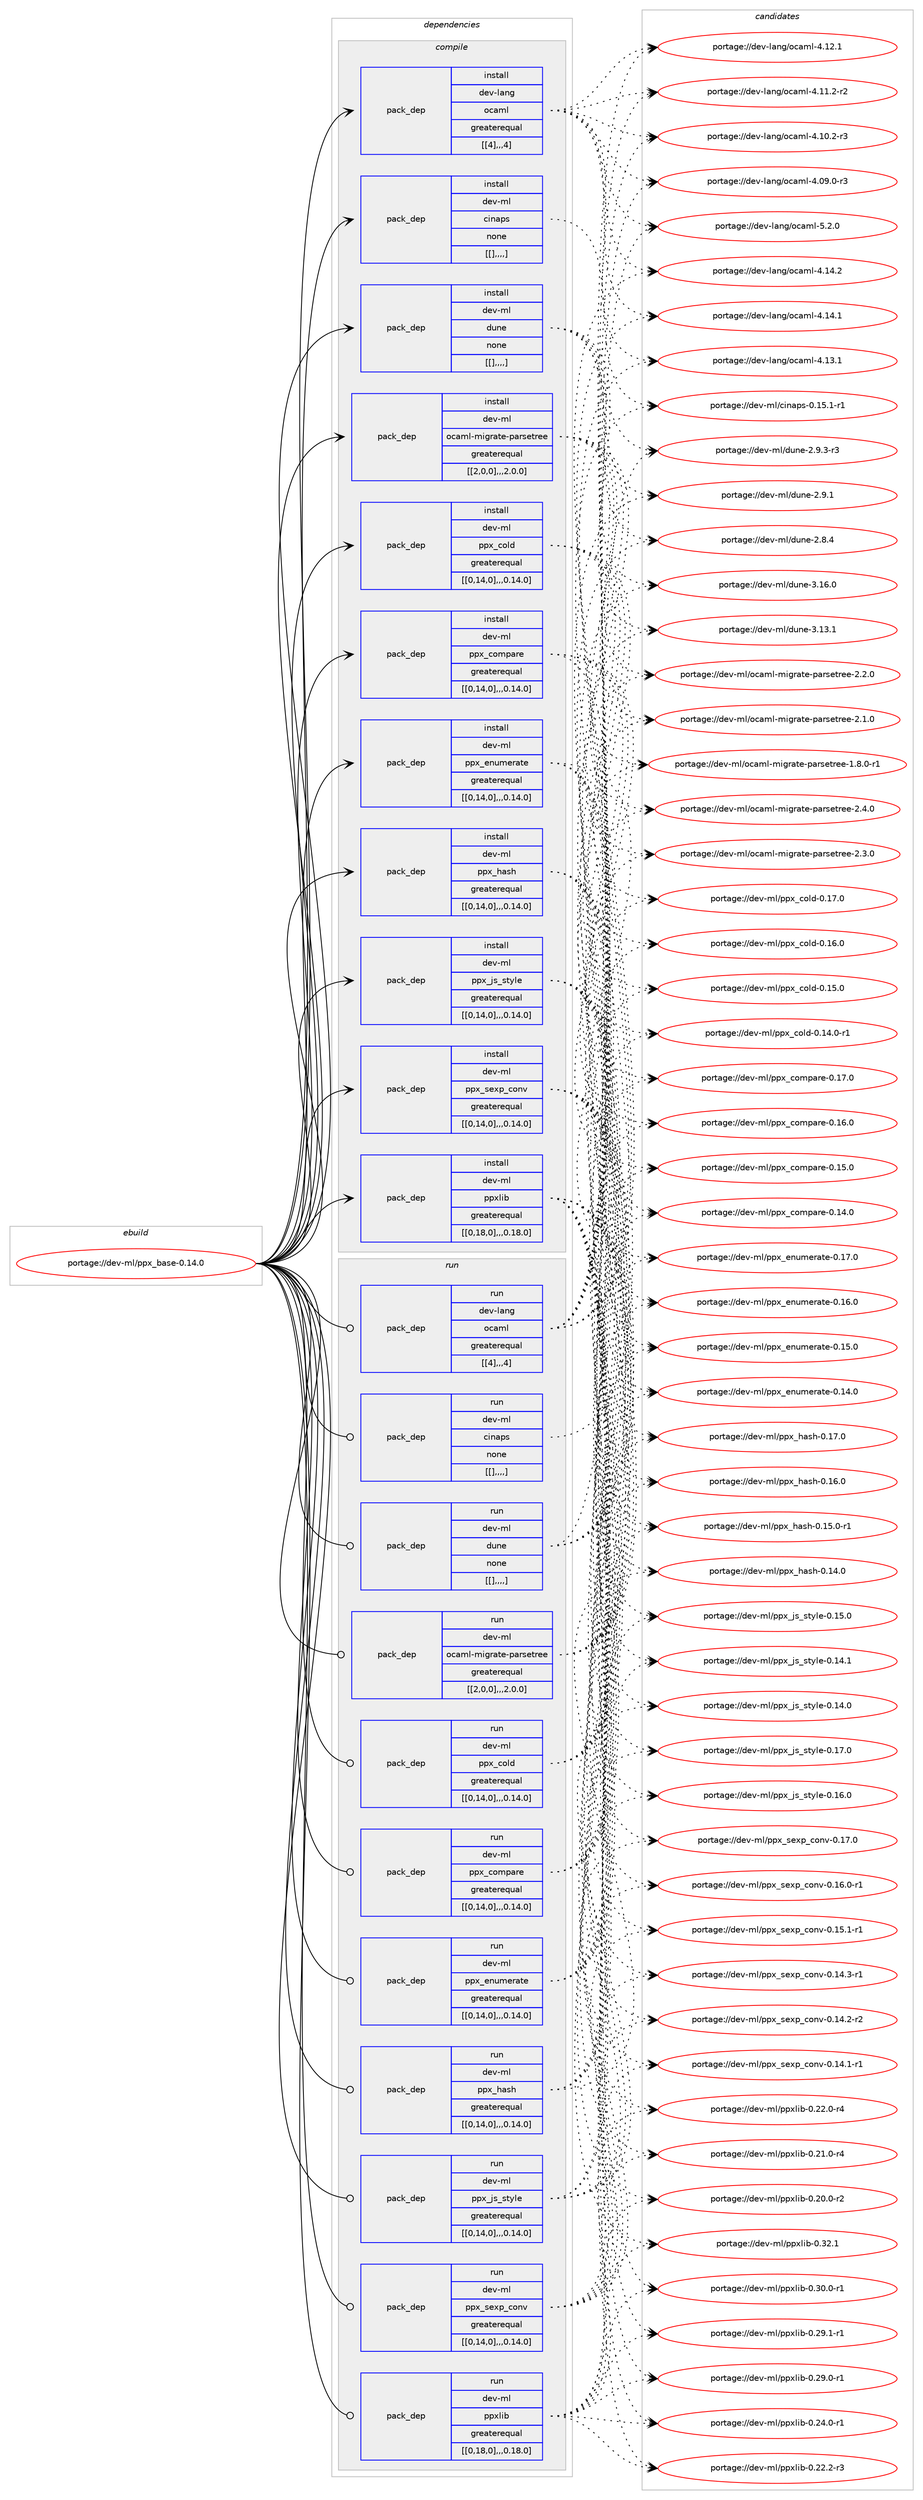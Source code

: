 digraph prolog {

# *************
# Graph options
# *************

newrank=true;
concentrate=true;
compound=true;
graph [rankdir=LR,fontname=Helvetica,fontsize=10,ranksep=1.5];#, ranksep=2.5, nodesep=0.2];
edge  [arrowhead=vee];
node  [fontname=Helvetica,fontsize=10];

# **********
# The ebuild
# **********

subgraph cluster_leftcol {
color=gray;
label=<<i>ebuild</i>>;
id [label="portage://dev-ml/ppx_base-0.14.0", color=red, width=4, href="../dev-ml/ppx_base-0.14.0.svg"];
}

# ****************
# The dependencies
# ****************

subgraph cluster_midcol {
color=gray;
label=<<i>dependencies</i>>;
subgraph cluster_compile {
fillcolor="#eeeeee";
style=filled;
label=<<i>compile</i>>;
subgraph pack91559 {
dependency122989 [label=<<TABLE BORDER="0" CELLBORDER="1" CELLSPACING="0" CELLPADDING="4" WIDTH="220"><TR><TD ROWSPAN="6" CELLPADDING="30">pack_dep</TD></TR><TR><TD WIDTH="110">install</TD></TR><TR><TD>dev-lang</TD></TR><TR><TD>ocaml</TD></TR><TR><TD>greaterequal</TD></TR><TR><TD>[[4],,,4]</TD></TR></TABLE>>, shape=none, color=blue];
}
id:e -> dependency122989:w [weight=20,style="solid",arrowhead="vee"];
subgraph pack91560 {
dependency122990 [label=<<TABLE BORDER="0" CELLBORDER="1" CELLSPACING="0" CELLPADDING="4" WIDTH="220"><TR><TD ROWSPAN="6" CELLPADDING="30">pack_dep</TD></TR><TR><TD WIDTH="110">install</TD></TR><TR><TD>dev-ml</TD></TR><TR><TD>cinaps</TD></TR><TR><TD>none</TD></TR><TR><TD>[[],,,,]</TD></TR></TABLE>>, shape=none, color=blue];
}
id:e -> dependency122990:w [weight=20,style="solid",arrowhead="vee"];
subgraph pack91561 {
dependency122991 [label=<<TABLE BORDER="0" CELLBORDER="1" CELLSPACING="0" CELLPADDING="4" WIDTH="220"><TR><TD ROWSPAN="6" CELLPADDING="30">pack_dep</TD></TR><TR><TD WIDTH="110">install</TD></TR><TR><TD>dev-ml</TD></TR><TR><TD>dune</TD></TR><TR><TD>none</TD></TR><TR><TD>[[],,,,]</TD></TR></TABLE>>, shape=none, color=blue];
}
id:e -> dependency122991:w [weight=20,style="solid",arrowhead="vee"];
subgraph pack91562 {
dependency122992 [label=<<TABLE BORDER="0" CELLBORDER="1" CELLSPACING="0" CELLPADDING="4" WIDTH="220"><TR><TD ROWSPAN="6" CELLPADDING="30">pack_dep</TD></TR><TR><TD WIDTH="110">install</TD></TR><TR><TD>dev-ml</TD></TR><TR><TD>ocaml-migrate-parsetree</TD></TR><TR><TD>greaterequal</TD></TR><TR><TD>[[2,0,0],,,2.0.0]</TD></TR></TABLE>>, shape=none, color=blue];
}
id:e -> dependency122992:w [weight=20,style="solid",arrowhead="vee"];
subgraph pack91563 {
dependency122993 [label=<<TABLE BORDER="0" CELLBORDER="1" CELLSPACING="0" CELLPADDING="4" WIDTH="220"><TR><TD ROWSPAN="6" CELLPADDING="30">pack_dep</TD></TR><TR><TD WIDTH="110">install</TD></TR><TR><TD>dev-ml</TD></TR><TR><TD>ppx_cold</TD></TR><TR><TD>greaterequal</TD></TR><TR><TD>[[0,14,0],,,0.14.0]</TD></TR></TABLE>>, shape=none, color=blue];
}
id:e -> dependency122993:w [weight=20,style="solid",arrowhead="vee"];
subgraph pack91564 {
dependency122994 [label=<<TABLE BORDER="0" CELLBORDER="1" CELLSPACING="0" CELLPADDING="4" WIDTH="220"><TR><TD ROWSPAN="6" CELLPADDING="30">pack_dep</TD></TR><TR><TD WIDTH="110">install</TD></TR><TR><TD>dev-ml</TD></TR><TR><TD>ppx_compare</TD></TR><TR><TD>greaterequal</TD></TR><TR><TD>[[0,14,0],,,0.14.0]</TD></TR></TABLE>>, shape=none, color=blue];
}
id:e -> dependency122994:w [weight=20,style="solid",arrowhead="vee"];
subgraph pack91565 {
dependency122995 [label=<<TABLE BORDER="0" CELLBORDER="1" CELLSPACING="0" CELLPADDING="4" WIDTH="220"><TR><TD ROWSPAN="6" CELLPADDING="30">pack_dep</TD></TR><TR><TD WIDTH="110">install</TD></TR><TR><TD>dev-ml</TD></TR><TR><TD>ppx_enumerate</TD></TR><TR><TD>greaterequal</TD></TR><TR><TD>[[0,14,0],,,0.14.0]</TD></TR></TABLE>>, shape=none, color=blue];
}
id:e -> dependency122995:w [weight=20,style="solid",arrowhead="vee"];
subgraph pack91566 {
dependency122996 [label=<<TABLE BORDER="0" CELLBORDER="1" CELLSPACING="0" CELLPADDING="4" WIDTH="220"><TR><TD ROWSPAN="6" CELLPADDING="30">pack_dep</TD></TR><TR><TD WIDTH="110">install</TD></TR><TR><TD>dev-ml</TD></TR><TR><TD>ppx_hash</TD></TR><TR><TD>greaterequal</TD></TR><TR><TD>[[0,14,0],,,0.14.0]</TD></TR></TABLE>>, shape=none, color=blue];
}
id:e -> dependency122996:w [weight=20,style="solid",arrowhead="vee"];
subgraph pack91567 {
dependency122997 [label=<<TABLE BORDER="0" CELLBORDER="1" CELLSPACING="0" CELLPADDING="4" WIDTH="220"><TR><TD ROWSPAN="6" CELLPADDING="30">pack_dep</TD></TR><TR><TD WIDTH="110">install</TD></TR><TR><TD>dev-ml</TD></TR><TR><TD>ppx_js_style</TD></TR><TR><TD>greaterequal</TD></TR><TR><TD>[[0,14,0],,,0.14.0]</TD></TR></TABLE>>, shape=none, color=blue];
}
id:e -> dependency122997:w [weight=20,style="solid",arrowhead="vee"];
subgraph pack91568 {
dependency122998 [label=<<TABLE BORDER="0" CELLBORDER="1" CELLSPACING="0" CELLPADDING="4" WIDTH="220"><TR><TD ROWSPAN="6" CELLPADDING="30">pack_dep</TD></TR><TR><TD WIDTH="110">install</TD></TR><TR><TD>dev-ml</TD></TR><TR><TD>ppx_sexp_conv</TD></TR><TR><TD>greaterequal</TD></TR><TR><TD>[[0,14,0],,,0.14.0]</TD></TR></TABLE>>, shape=none, color=blue];
}
id:e -> dependency122998:w [weight=20,style="solid",arrowhead="vee"];
subgraph pack91569 {
dependency122999 [label=<<TABLE BORDER="0" CELLBORDER="1" CELLSPACING="0" CELLPADDING="4" WIDTH="220"><TR><TD ROWSPAN="6" CELLPADDING="30">pack_dep</TD></TR><TR><TD WIDTH="110">install</TD></TR><TR><TD>dev-ml</TD></TR><TR><TD>ppxlib</TD></TR><TR><TD>greaterequal</TD></TR><TR><TD>[[0,18,0],,,0.18.0]</TD></TR></TABLE>>, shape=none, color=blue];
}
id:e -> dependency122999:w [weight=20,style="solid",arrowhead="vee"];
}
subgraph cluster_compileandrun {
fillcolor="#eeeeee";
style=filled;
label=<<i>compile and run</i>>;
}
subgraph cluster_run {
fillcolor="#eeeeee";
style=filled;
label=<<i>run</i>>;
subgraph pack91570 {
dependency123000 [label=<<TABLE BORDER="0" CELLBORDER="1" CELLSPACING="0" CELLPADDING="4" WIDTH="220"><TR><TD ROWSPAN="6" CELLPADDING="30">pack_dep</TD></TR><TR><TD WIDTH="110">run</TD></TR><TR><TD>dev-lang</TD></TR><TR><TD>ocaml</TD></TR><TR><TD>greaterequal</TD></TR><TR><TD>[[4],,,4]</TD></TR></TABLE>>, shape=none, color=blue];
}
id:e -> dependency123000:w [weight=20,style="solid",arrowhead="odot"];
subgraph pack91571 {
dependency123001 [label=<<TABLE BORDER="0" CELLBORDER="1" CELLSPACING="0" CELLPADDING="4" WIDTH="220"><TR><TD ROWSPAN="6" CELLPADDING="30">pack_dep</TD></TR><TR><TD WIDTH="110">run</TD></TR><TR><TD>dev-ml</TD></TR><TR><TD>cinaps</TD></TR><TR><TD>none</TD></TR><TR><TD>[[],,,,]</TD></TR></TABLE>>, shape=none, color=blue];
}
id:e -> dependency123001:w [weight=20,style="solid",arrowhead="odot"];
subgraph pack91572 {
dependency123002 [label=<<TABLE BORDER="0" CELLBORDER="1" CELLSPACING="0" CELLPADDING="4" WIDTH="220"><TR><TD ROWSPAN="6" CELLPADDING="30">pack_dep</TD></TR><TR><TD WIDTH="110">run</TD></TR><TR><TD>dev-ml</TD></TR><TR><TD>dune</TD></TR><TR><TD>none</TD></TR><TR><TD>[[],,,,]</TD></TR></TABLE>>, shape=none, color=blue];
}
id:e -> dependency123002:w [weight=20,style="solid",arrowhead="odot"];
subgraph pack91573 {
dependency123003 [label=<<TABLE BORDER="0" CELLBORDER="1" CELLSPACING="0" CELLPADDING="4" WIDTH="220"><TR><TD ROWSPAN="6" CELLPADDING="30">pack_dep</TD></TR><TR><TD WIDTH="110">run</TD></TR><TR><TD>dev-ml</TD></TR><TR><TD>ocaml-migrate-parsetree</TD></TR><TR><TD>greaterequal</TD></TR><TR><TD>[[2,0,0],,,2.0.0]</TD></TR></TABLE>>, shape=none, color=blue];
}
id:e -> dependency123003:w [weight=20,style="solid",arrowhead="odot"];
subgraph pack91574 {
dependency123004 [label=<<TABLE BORDER="0" CELLBORDER="1" CELLSPACING="0" CELLPADDING="4" WIDTH="220"><TR><TD ROWSPAN="6" CELLPADDING="30">pack_dep</TD></TR><TR><TD WIDTH="110">run</TD></TR><TR><TD>dev-ml</TD></TR><TR><TD>ppx_cold</TD></TR><TR><TD>greaterequal</TD></TR><TR><TD>[[0,14,0],,,0.14.0]</TD></TR></TABLE>>, shape=none, color=blue];
}
id:e -> dependency123004:w [weight=20,style="solid",arrowhead="odot"];
subgraph pack91575 {
dependency123005 [label=<<TABLE BORDER="0" CELLBORDER="1" CELLSPACING="0" CELLPADDING="4" WIDTH="220"><TR><TD ROWSPAN="6" CELLPADDING="30">pack_dep</TD></TR><TR><TD WIDTH="110">run</TD></TR><TR><TD>dev-ml</TD></TR><TR><TD>ppx_compare</TD></TR><TR><TD>greaterequal</TD></TR><TR><TD>[[0,14,0],,,0.14.0]</TD></TR></TABLE>>, shape=none, color=blue];
}
id:e -> dependency123005:w [weight=20,style="solid",arrowhead="odot"];
subgraph pack91576 {
dependency123006 [label=<<TABLE BORDER="0" CELLBORDER="1" CELLSPACING="0" CELLPADDING="4" WIDTH="220"><TR><TD ROWSPAN="6" CELLPADDING="30">pack_dep</TD></TR><TR><TD WIDTH="110">run</TD></TR><TR><TD>dev-ml</TD></TR><TR><TD>ppx_enumerate</TD></TR><TR><TD>greaterequal</TD></TR><TR><TD>[[0,14,0],,,0.14.0]</TD></TR></TABLE>>, shape=none, color=blue];
}
id:e -> dependency123006:w [weight=20,style="solid",arrowhead="odot"];
subgraph pack91577 {
dependency123007 [label=<<TABLE BORDER="0" CELLBORDER="1" CELLSPACING="0" CELLPADDING="4" WIDTH="220"><TR><TD ROWSPAN="6" CELLPADDING="30">pack_dep</TD></TR><TR><TD WIDTH="110">run</TD></TR><TR><TD>dev-ml</TD></TR><TR><TD>ppx_hash</TD></TR><TR><TD>greaterequal</TD></TR><TR><TD>[[0,14,0],,,0.14.0]</TD></TR></TABLE>>, shape=none, color=blue];
}
id:e -> dependency123007:w [weight=20,style="solid",arrowhead="odot"];
subgraph pack91578 {
dependency123008 [label=<<TABLE BORDER="0" CELLBORDER="1" CELLSPACING="0" CELLPADDING="4" WIDTH="220"><TR><TD ROWSPAN="6" CELLPADDING="30">pack_dep</TD></TR><TR><TD WIDTH="110">run</TD></TR><TR><TD>dev-ml</TD></TR><TR><TD>ppx_js_style</TD></TR><TR><TD>greaterequal</TD></TR><TR><TD>[[0,14,0],,,0.14.0]</TD></TR></TABLE>>, shape=none, color=blue];
}
id:e -> dependency123008:w [weight=20,style="solid",arrowhead="odot"];
subgraph pack91579 {
dependency123009 [label=<<TABLE BORDER="0" CELLBORDER="1" CELLSPACING="0" CELLPADDING="4" WIDTH="220"><TR><TD ROWSPAN="6" CELLPADDING="30">pack_dep</TD></TR><TR><TD WIDTH="110">run</TD></TR><TR><TD>dev-ml</TD></TR><TR><TD>ppx_sexp_conv</TD></TR><TR><TD>greaterequal</TD></TR><TR><TD>[[0,14,0],,,0.14.0]</TD></TR></TABLE>>, shape=none, color=blue];
}
id:e -> dependency123009:w [weight=20,style="solid",arrowhead="odot"];
subgraph pack91580 {
dependency123010 [label=<<TABLE BORDER="0" CELLBORDER="1" CELLSPACING="0" CELLPADDING="4" WIDTH="220"><TR><TD ROWSPAN="6" CELLPADDING="30">pack_dep</TD></TR><TR><TD WIDTH="110">run</TD></TR><TR><TD>dev-ml</TD></TR><TR><TD>ppxlib</TD></TR><TR><TD>greaterequal</TD></TR><TR><TD>[[0,18,0],,,0.18.0]</TD></TR></TABLE>>, shape=none, color=blue];
}
id:e -> dependency123010:w [weight=20,style="solid",arrowhead="odot"];
}
}

# **************
# The candidates
# **************

subgraph cluster_choices {
rank=same;
color=gray;
label=<<i>candidates</i>>;

subgraph choice91559 {
color=black;
nodesep=1;
choice1001011184510897110103471119997109108455346504648 [label="portage://dev-lang/ocaml-5.2.0", color=red, width=4,href="../dev-lang/ocaml-5.2.0.svg"];
choice100101118451089711010347111999710910845524649524650 [label="portage://dev-lang/ocaml-4.14.2", color=red, width=4,href="../dev-lang/ocaml-4.14.2.svg"];
choice100101118451089711010347111999710910845524649524649 [label="portage://dev-lang/ocaml-4.14.1", color=red, width=4,href="../dev-lang/ocaml-4.14.1.svg"];
choice100101118451089711010347111999710910845524649514649 [label="portage://dev-lang/ocaml-4.13.1", color=red, width=4,href="../dev-lang/ocaml-4.13.1.svg"];
choice100101118451089711010347111999710910845524649504649 [label="portage://dev-lang/ocaml-4.12.1", color=red, width=4,href="../dev-lang/ocaml-4.12.1.svg"];
choice1001011184510897110103471119997109108455246494946504511450 [label="portage://dev-lang/ocaml-4.11.2-r2", color=red, width=4,href="../dev-lang/ocaml-4.11.2-r2.svg"];
choice1001011184510897110103471119997109108455246494846504511451 [label="portage://dev-lang/ocaml-4.10.2-r3", color=red, width=4,href="../dev-lang/ocaml-4.10.2-r3.svg"];
choice1001011184510897110103471119997109108455246485746484511451 [label="portage://dev-lang/ocaml-4.09.0-r3", color=red, width=4,href="../dev-lang/ocaml-4.09.0-r3.svg"];
dependency122989:e -> choice1001011184510897110103471119997109108455346504648:w [style=dotted,weight="100"];
dependency122989:e -> choice100101118451089711010347111999710910845524649524650:w [style=dotted,weight="100"];
dependency122989:e -> choice100101118451089711010347111999710910845524649524649:w [style=dotted,weight="100"];
dependency122989:e -> choice100101118451089711010347111999710910845524649514649:w [style=dotted,weight="100"];
dependency122989:e -> choice100101118451089711010347111999710910845524649504649:w [style=dotted,weight="100"];
dependency122989:e -> choice1001011184510897110103471119997109108455246494946504511450:w [style=dotted,weight="100"];
dependency122989:e -> choice1001011184510897110103471119997109108455246494846504511451:w [style=dotted,weight="100"];
dependency122989:e -> choice1001011184510897110103471119997109108455246485746484511451:w [style=dotted,weight="100"];
}
subgraph choice91560 {
color=black;
nodesep=1;
choice10010111845109108479910511097112115454846495346494511449 [label="portage://dev-ml/cinaps-0.15.1-r1", color=red, width=4,href="../dev-ml/cinaps-0.15.1-r1.svg"];
dependency122990:e -> choice10010111845109108479910511097112115454846495346494511449:w [style=dotted,weight="100"];
}
subgraph choice91561 {
color=black;
nodesep=1;
choice100101118451091084710011711010145514649544648 [label="portage://dev-ml/dune-3.16.0", color=red, width=4,href="../dev-ml/dune-3.16.0.svg"];
choice100101118451091084710011711010145514649514649 [label="portage://dev-ml/dune-3.13.1", color=red, width=4,href="../dev-ml/dune-3.13.1.svg"];
choice10010111845109108471001171101014550465746514511451 [label="portage://dev-ml/dune-2.9.3-r3", color=red, width=4,href="../dev-ml/dune-2.9.3-r3.svg"];
choice1001011184510910847100117110101455046574649 [label="portage://dev-ml/dune-2.9.1", color=red, width=4,href="../dev-ml/dune-2.9.1.svg"];
choice1001011184510910847100117110101455046564652 [label="portage://dev-ml/dune-2.8.4", color=red, width=4,href="../dev-ml/dune-2.8.4.svg"];
dependency122991:e -> choice100101118451091084710011711010145514649544648:w [style=dotted,weight="100"];
dependency122991:e -> choice100101118451091084710011711010145514649514649:w [style=dotted,weight="100"];
dependency122991:e -> choice10010111845109108471001171101014550465746514511451:w [style=dotted,weight="100"];
dependency122991:e -> choice1001011184510910847100117110101455046574649:w [style=dotted,weight="100"];
dependency122991:e -> choice1001011184510910847100117110101455046564652:w [style=dotted,weight="100"];
}
subgraph choice91562 {
color=black;
nodesep=1;
choice1001011184510910847111999710910845109105103114971161014511297114115101116114101101455046524648 [label="portage://dev-ml/ocaml-migrate-parsetree-2.4.0", color=red, width=4,href="../dev-ml/ocaml-migrate-parsetree-2.4.0.svg"];
choice1001011184510910847111999710910845109105103114971161014511297114115101116114101101455046514648 [label="portage://dev-ml/ocaml-migrate-parsetree-2.3.0", color=red, width=4,href="../dev-ml/ocaml-migrate-parsetree-2.3.0.svg"];
choice1001011184510910847111999710910845109105103114971161014511297114115101116114101101455046504648 [label="portage://dev-ml/ocaml-migrate-parsetree-2.2.0", color=red, width=4,href="../dev-ml/ocaml-migrate-parsetree-2.2.0.svg"];
choice1001011184510910847111999710910845109105103114971161014511297114115101116114101101455046494648 [label="portage://dev-ml/ocaml-migrate-parsetree-2.1.0", color=red, width=4,href="../dev-ml/ocaml-migrate-parsetree-2.1.0.svg"];
choice10010111845109108471119997109108451091051031149711610145112971141151011161141011014549465646484511449 [label="portage://dev-ml/ocaml-migrate-parsetree-1.8.0-r1", color=red, width=4,href="../dev-ml/ocaml-migrate-parsetree-1.8.0-r1.svg"];
dependency122992:e -> choice1001011184510910847111999710910845109105103114971161014511297114115101116114101101455046524648:w [style=dotted,weight="100"];
dependency122992:e -> choice1001011184510910847111999710910845109105103114971161014511297114115101116114101101455046514648:w [style=dotted,weight="100"];
dependency122992:e -> choice1001011184510910847111999710910845109105103114971161014511297114115101116114101101455046504648:w [style=dotted,weight="100"];
dependency122992:e -> choice1001011184510910847111999710910845109105103114971161014511297114115101116114101101455046494648:w [style=dotted,weight="100"];
dependency122992:e -> choice10010111845109108471119997109108451091051031149711610145112971141151011161141011014549465646484511449:w [style=dotted,weight="100"];
}
subgraph choice91563 {
color=black;
nodesep=1;
choice1001011184510910847112112120959911110810045484649554648 [label="portage://dev-ml/ppx_cold-0.17.0", color=red, width=4,href="../dev-ml/ppx_cold-0.17.0.svg"];
choice1001011184510910847112112120959911110810045484649544648 [label="portage://dev-ml/ppx_cold-0.16.0", color=red, width=4,href="../dev-ml/ppx_cold-0.16.0.svg"];
choice1001011184510910847112112120959911110810045484649534648 [label="portage://dev-ml/ppx_cold-0.15.0", color=red, width=4,href="../dev-ml/ppx_cold-0.15.0.svg"];
choice10010111845109108471121121209599111108100454846495246484511449 [label="portage://dev-ml/ppx_cold-0.14.0-r1", color=red, width=4,href="../dev-ml/ppx_cold-0.14.0-r1.svg"];
dependency122993:e -> choice1001011184510910847112112120959911110810045484649554648:w [style=dotted,weight="100"];
dependency122993:e -> choice1001011184510910847112112120959911110810045484649544648:w [style=dotted,weight="100"];
dependency122993:e -> choice1001011184510910847112112120959911110810045484649534648:w [style=dotted,weight="100"];
dependency122993:e -> choice10010111845109108471121121209599111108100454846495246484511449:w [style=dotted,weight="100"];
}
subgraph choice91564 {
color=black;
nodesep=1;
choice100101118451091084711211212095991111091129711410145484649554648 [label="portage://dev-ml/ppx_compare-0.17.0", color=red, width=4,href="../dev-ml/ppx_compare-0.17.0.svg"];
choice100101118451091084711211212095991111091129711410145484649544648 [label="portage://dev-ml/ppx_compare-0.16.0", color=red, width=4,href="../dev-ml/ppx_compare-0.16.0.svg"];
choice100101118451091084711211212095991111091129711410145484649534648 [label="portage://dev-ml/ppx_compare-0.15.0", color=red, width=4,href="../dev-ml/ppx_compare-0.15.0.svg"];
choice100101118451091084711211212095991111091129711410145484649524648 [label="portage://dev-ml/ppx_compare-0.14.0", color=red, width=4,href="../dev-ml/ppx_compare-0.14.0.svg"];
dependency122994:e -> choice100101118451091084711211212095991111091129711410145484649554648:w [style=dotted,weight="100"];
dependency122994:e -> choice100101118451091084711211212095991111091129711410145484649544648:w [style=dotted,weight="100"];
dependency122994:e -> choice100101118451091084711211212095991111091129711410145484649534648:w [style=dotted,weight="100"];
dependency122994:e -> choice100101118451091084711211212095991111091129711410145484649524648:w [style=dotted,weight="100"];
}
subgraph choice91565 {
color=black;
nodesep=1;
choice1001011184510910847112112120951011101171091011149711610145484649554648 [label="portage://dev-ml/ppx_enumerate-0.17.0", color=red, width=4,href="../dev-ml/ppx_enumerate-0.17.0.svg"];
choice1001011184510910847112112120951011101171091011149711610145484649544648 [label="portage://dev-ml/ppx_enumerate-0.16.0", color=red, width=4,href="../dev-ml/ppx_enumerate-0.16.0.svg"];
choice1001011184510910847112112120951011101171091011149711610145484649534648 [label="portage://dev-ml/ppx_enumerate-0.15.0", color=red, width=4,href="../dev-ml/ppx_enumerate-0.15.0.svg"];
choice1001011184510910847112112120951011101171091011149711610145484649524648 [label="portage://dev-ml/ppx_enumerate-0.14.0", color=red, width=4,href="../dev-ml/ppx_enumerate-0.14.0.svg"];
dependency122995:e -> choice1001011184510910847112112120951011101171091011149711610145484649554648:w [style=dotted,weight="100"];
dependency122995:e -> choice1001011184510910847112112120951011101171091011149711610145484649544648:w [style=dotted,weight="100"];
dependency122995:e -> choice1001011184510910847112112120951011101171091011149711610145484649534648:w [style=dotted,weight="100"];
dependency122995:e -> choice1001011184510910847112112120951011101171091011149711610145484649524648:w [style=dotted,weight="100"];
}
subgraph choice91566 {
color=black;
nodesep=1;
choice1001011184510910847112112120951049711510445484649554648 [label="portage://dev-ml/ppx_hash-0.17.0", color=red, width=4,href="../dev-ml/ppx_hash-0.17.0.svg"];
choice1001011184510910847112112120951049711510445484649544648 [label="portage://dev-ml/ppx_hash-0.16.0", color=red, width=4,href="../dev-ml/ppx_hash-0.16.0.svg"];
choice10010111845109108471121121209510497115104454846495346484511449 [label="portage://dev-ml/ppx_hash-0.15.0-r1", color=red, width=4,href="../dev-ml/ppx_hash-0.15.0-r1.svg"];
choice1001011184510910847112112120951049711510445484649524648 [label="portage://dev-ml/ppx_hash-0.14.0", color=red, width=4,href="../dev-ml/ppx_hash-0.14.0.svg"];
dependency122996:e -> choice1001011184510910847112112120951049711510445484649554648:w [style=dotted,weight="100"];
dependency122996:e -> choice1001011184510910847112112120951049711510445484649544648:w [style=dotted,weight="100"];
dependency122996:e -> choice10010111845109108471121121209510497115104454846495346484511449:w [style=dotted,weight="100"];
dependency122996:e -> choice1001011184510910847112112120951049711510445484649524648:w [style=dotted,weight="100"];
}
subgraph choice91567 {
color=black;
nodesep=1;
choice1001011184510910847112112120951061159511511612110810145484649554648 [label="portage://dev-ml/ppx_js_style-0.17.0", color=red, width=4,href="../dev-ml/ppx_js_style-0.17.0.svg"];
choice1001011184510910847112112120951061159511511612110810145484649544648 [label="portage://dev-ml/ppx_js_style-0.16.0", color=red, width=4,href="../dev-ml/ppx_js_style-0.16.0.svg"];
choice1001011184510910847112112120951061159511511612110810145484649534648 [label="portage://dev-ml/ppx_js_style-0.15.0", color=red, width=4,href="../dev-ml/ppx_js_style-0.15.0.svg"];
choice1001011184510910847112112120951061159511511612110810145484649524649 [label="portage://dev-ml/ppx_js_style-0.14.1", color=red, width=4,href="../dev-ml/ppx_js_style-0.14.1.svg"];
choice1001011184510910847112112120951061159511511612110810145484649524648 [label="portage://dev-ml/ppx_js_style-0.14.0", color=red, width=4,href="../dev-ml/ppx_js_style-0.14.0.svg"];
dependency122997:e -> choice1001011184510910847112112120951061159511511612110810145484649554648:w [style=dotted,weight="100"];
dependency122997:e -> choice1001011184510910847112112120951061159511511612110810145484649544648:w [style=dotted,weight="100"];
dependency122997:e -> choice1001011184510910847112112120951061159511511612110810145484649534648:w [style=dotted,weight="100"];
dependency122997:e -> choice1001011184510910847112112120951061159511511612110810145484649524649:w [style=dotted,weight="100"];
dependency122997:e -> choice1001011184510910847112112120951061159511511612110810145484649524648:w [style=dotted,weight="100"];
}
subgraph choice91568 {
color=black;
nodesep=1;
choice100101118451091084711211212095115101120112959911111011845484649554648 [label="portage://dev-ml/ppx_sexp_conv-0.17.0", color=red, width=4,href="../dev-ml/ppx_sexp_conv-0.17.0.svg"];
choice1001011184510910847112112120951151011201129599111110118454846495446484511449 [label="portage://dev-ml/ppx_sexp_conv-0.16.0-r1", color=red, width=4,href="../dev-ml/ppx_sexp_conv-0.16.0-r1.svg"];
choice1001011184510910847112112120951151011201129599111110118454846495346494511449 [label="portage://dev-ml/ppx_sexp_conv-0.15.1-r1", color=red, width=4,href="../dev-ml/ppx_sexp_conv-0.15.1-r1.svg"];
choice1001011184510910847112112120951151011201129599111110118454846495246514511449 [label="portage://dev-ml/ppx_sexp_conv-0.14.3-r1", color=red, width=4,href="../dev-ml/ppx_sexp_conv-0.14.3-r1.svg"];
choice1001011184510910847112112120951151011201129599111110118454846495246504511450 [label="portage://dev-ml/ppx_sexp_conv-0.14.2-r2", color=red, width=4,href="../dev-ml/ppx_sexp_conv-0.14.2-r2.svg"];
choice1001011184510910847112112120951151011201129599111110118454846495246494511449 [label="portage://dev-ml/ppx_sexp_conv-0.14.1-r1", color=red, width=4,href="../dev-ml/ppx_sexp_conv-0.14.1-r1.svg"];
dependency122998:e -> choice100101118451091084711211212095115101120112959911111011845484649554648:w [style=dotted,weight="100"];
dependency122998:e -> choice1001011184510910847112112120951151011201129599111110118454846495446484511449:w [style=dotted,weight="100"];
dependency122998:e -> choice1001011184510910847112112120951151011201129599111110118454846495346494511449:w [style=dotted,weight="100"];
dependency122998:e -> choice1001011184510910847112112120951151011201129599111110118454846495246514511449:w [style=dotted,weight="100"];
dependency122998:e -> choice1001011184510910847112112120951151011201129599111110118454846495246504511450:w [style=dotted,weight="100"];
dependency122998:e -> choice1001011184510910847112112120951151011201129599111110118454846495246494511449:w [style=dotted,weight="100"];
}
subgraph choice91569 {
color=black;
nodesep=1;
choice10010111845109108471121121201081059845484651504649 [label="portage://dev-ml/ppxlib-0.32.1", color=red, width=4,href="../dev-ml/ppxlib-0.32.1.svg"];
choice100101118451091084711211212010810598454846514846484511449 [label="portage://dev-ml/ppxlib-0.30.0-r1", color=red, width=4,href="../dev-ml/ppxlib-0.30.0-r1.svg"];
choice100101118451091084711211212010810598454846505746494511449 [label="portage://dev-ml/ppxlib-0.29.1-r1", color=red, width=4,href="../dev-ml/ppxlib-0.29.1-r1.svg"];
choice100101118451091084711211212010810598454846505746484511449 [label="portage://dev-ml/ppxlib-0.29.0-r1", color=red, width=4,href="../dev-ml/ppxlib-0.29.0-r1.svg"];
choice100101118451091084711211212010810598454846505246484511449 [label="portage://dev-ml/ppxlib-0.24.0-r1", color=red, width=4,href="../dev-ml/ppxlib-0.24.0-r1.svg"];
choice100101118451091084711211212010810598454846505046504511451 [label="portage://dev-ml/ppxlib-0.22.2-r3", color=red, width=4,href="../dev-ml/ppxlib-0.22.2-r3.svg"];
choice100101118451091084711211212010810598454846505046484511452 [label="portage://dev-ml/ppxlib-0.22.0-r4", color=red, width=4,href="../dev-ml/ppxlib-0.22.0-r4.svg"];
choice100101118451091084711211212010810598454846504946484511452 [label="portage://dev-ml/ppxlib-0.21.0-r4", color=red, width=4,href="../dev-ml/ppxlib-0.21.0-r4.svg"];
choice100101118451091084711211212010810598454846504846484511450 [label="portage://dev-ml/ppxlib-0.20.0-r2", color=red, width=4,href="../dev-ml/ppxlib-0.20.0-r2.svg"];
dependency122999:e -> choice10010111845109108471121121201081059845484651504649:w [style=dotted,weight="100"];
dependency122999:e -> choice100101118451091084711211212010810598454846514846484511449:w [style=dotted,weight="100"];
dependency122999:e -> choice100101118451091084711211212010810598454846505746494511449:w [style=dotted,weight="100"];
dependency122999:e -> choice100101118451091084711211212010810598454846505746484511449:w [style=dotted,weight="100"];
dependency122999:e -> choice100101118451091084711211212010810598454846505246484511449:w [style=dotted,weight="100"];
dependency122999:e -> choice100101118451091084711211212010810598454846505046504511451:w [style=dotted,weight="100"];
dependency122999:e -> choice100101118451091084711211212010810598454846505046484511452:w [style=dotted,weight="100"];
dependency122999:e -> choice100101118451091084711211212010810598454846504946484511452:w [style=dotted,weight="100"];
dependency122999:e -> choice100101118451091084711211212010810598454846504846484511450:w [style=dotted,weight="100"];
}
subgraph choice91570 {
color=black;
nodesep=1;
choice1001011184510897110103471119997109108455346504648 [label="portage://dev-lang/ocaml-5.2.0", color=red, width=4,href="../dev-lang/ocaml-5.2.0.svg"];
choice100101118451089711010347111999710910845524649524650 [label="portage://dev-lang/ocaml-4.14.2", color=red, width=4,href="../dev-lang/ocaml-4.14.2.svg"];
choice100101118451089711010347111999710910845524649524649 [label="portage://dev-lang/ocaml-4.14.1", color=red, width=4,href="../dev-lang/ocaml-4.14.1.svg"];
choice100101118451089711010347111999710910845524649514649 [label="portage://dev-lang/ocaml-4.13.1", color=red, width=4,href="../dev-lang/ocaml-4.13.1.svg"];
choice100101118451089711010347111999710910845524649504649 [label="portage://dev-lang/ocaml-4.12.1", color=red, width=4,href="../dev-lang/ocaml-4.12.1.svg"];
choice1001011184510897110103471119997109108455246494946504511450 [label="portage://dev-lang/ocaml-4.11.2-r2", color=red, width=4,href="../dev-lang/ocaml-4.11.2-r2.svg"];
choice1001011184510897110103471119997109108455246494846504511451 [label="portage://dev-lang/ocaml-4.10.2-r3", color=red, width=4,href="../dev-lang/ocaml-4.10.2-r3.svg"];
choice1001011184510897110103471119997109108455246485746484511451 [label="portage://dev-lang/ocaml-4.09.0-r3", color=red, width=4,href="../dev-lang/ocaml-4.09.0-r3.svg"];
dependency123000:e -> choice1001011184510897110103471119997109108455346504648:w [style=dotted,weight="100"];
dependency123000:e -> choice100101118451089711010347111999710910845524649524650:w [style=dotted,weight="100"];
dependency123000:e -> choice100101118451089711010347111999710910845524649524649:w [style=dotted,weight="100"];
dependency123000:e -> choice100101118451089711010347111999710910845524649514649:w [style=dotted,weight="100"];
dependency123000:e -> choice100101118451089711010347111999710910845524649504649:w [style=dotted,weight="100"];
dependency123000:e -> choice1001011184510897110103471119997109108455246494946504511450:w [style=dotted,weight="100"];
dependency123000:e -> choice1001011184510897110103471119997109108455246494846504511451:w [style=dotted,weight="100"];
dependency123000:e -> choice1001011184510897110103471119997109108455246485746484511451:w [style=dotted,weight="100"];
}
subgraph choice91571 {
color=black;
nodesep=1;
choice10010111845109108479910511097112115454846495346494511449 [label="portage://dev-ml/cinaps-0.15.1-r1", color=red, width=4,href="../dev-ml/cinaps-0.15.1-r1.svg"];
dependency123001:e -> choice10010111845109108479910511097112115454846495346494511449:w [style=dotted,weight="100"];
}
subgraph choice91572 {
color=black;
nodesep=1;
choice100101118451091084710011711010145514649544648 [label="portage://dev-ml/dune-3.16.0", color=red, width=4,href="../dev-ml/dune-3.16.0.svg"];
choice100101118451091084710011711010145514649514649 [label="portage://dev-ml/dune-3.13.1", color=red, width=4,href="../dev-ml/dune-3.13.1.svg"];
choice10010111845109108471001171101014550465746514511451 [label="portage://dev-ml/dune-2.9.3-r3", color=red, width=4,href="../dev-ml/dune-2.9.3-r3.svg"];
choice1001011184510910847100117110101455046574649 [label="portage://dev-ml/dune-2.9.1", color=red, width=4,href="../dev-ml/dune-2.9.1.svg"];
choice1001011184510910847100117110101455046564652 [label="portage://dev-ml/dune-2.8.4", color=red, width=4,href="../dev-ml/dune-2.8.4.svg"];
dependency123002:e -> choice100101118451091084710011711010145514649544648:w [style=dotted,weight="100"];
dependency123002:e -> choice100101118451091084710011711010145514649514649:w [style=dotted,weight="100"];
dependency123002:e -> choice10010111845109108471001171101014550465746514511451:w [style=dotted,weight="100"];
dependency123002:e -> choice1001011184510910847100117110101455046574649:w [style=dotted,weight="100"];
dependency123002:e -> choice1001011184510910847100117110101455046564652:w [style=dotted,weight="100"];
}
subgraph choice91573 {
color=black;
nodesep=1;
choice1001011184510910847111999710910845109105103114971161014511297114115101116114101101455046524648 [label="portage://dev-ml/ocaml-migrate-parsetree-2.4.0", color=red, width=4,href="../dev-ml/ocaml-migrate-parsetree-2.4.0.svg"];
choice1001011184510910847111999710910845109105103114971161014511297114115101116114101101455046514648 [label="portage://dev-ml/ocaml-migrate-parsetree-2.3.0", color=red, width=4,href="../dev-ml/ocaml-migrate-parsetree-2.3.0.svg"];
choice1001011184510910847111999710910845109105103114971161014511297114115101116114101101455046504648 [label="portage://dev-ml/ocaml-migrate-parsetree-2.2.0", color=red, width=4,href="../dev-ml/ocaml-migrate-parsetree-2.2.0.svg"];
choice1001011184510910847111999710910845109105103114971161014511297114115101116114101101455046494648 [label="portage://dev-ml/ocaml-migrate-parsetree-2.1.0", color=red, width=4,href="../dev-ml/ocaml-migrate-parsetree-2.1.0.svg"];
choice10010111845109108471119997109108451091051031149711610145112971141151011161141011014549465646484511449 [label="portage://dev-ml/ocaml-migrate-parsetree-1.8.0-r1", color=red, width=4,href="../dev-ml/ocaml-migrate-parsetree-1.8.0-r1.svg"];
dependency123003:e -> choice1001011184510910847111999710910845109105103114971161014511297114115101116114101101455046524648:w [style=dotted,weight="100"];
dependency123003:e -> choice1001011184510910847111999710910845109105103114971161014511297114115101116114101101455046514648:w [style=dotted,weight="100"];
dependency123003:e -> choice1001011184510910847111999710910845109105103114971161014511297114115101116114101101455046504648:w [style=dotted,weight="100"];
dependency123003:e -> choice1001011184510910847111999710910845109105103114971161014511297114115101116114101101455046494648:w [style=dotted,weight="100"];
dependency123003:e -> choice10010111845109108471119997109108451091051031149711610145112971141151011161141011014549465646484511449:w [style=dotted,weight="100"];
}
subgraph choice91574 {
color=black;
nodesep=1;
choice1001011184510910847112112120959911110810045484649554648 [label="portage://dev-ml/ppx_cold-0.17.0", color=red, width=4,href="../dev-ml/ppx_cold-0.17.0.svg"];
choice1001011184510910847112112120959911110810045484649544648 [label="portage://dev-ml/ppx_cold-0.16.0", color=red, width=4,href="../dev-ml/ppx_cold-0.16.0.svg"];
choice1001011184510910847112112120959911110810045484649534648 [label="portage://dev-ml/ppx_cold-0.15.0", color=red, width=4,href="../dev-ml/ppx_cold-0.15.0.svg"];
choice10010111845109108471121121209599111108100454846495246484511449 [label="portage://dev-ml/ppx_cold-0.14.0-r1", color=red, width=4,href="../dev-ml/ppx_cold-0.14.0-r1.svg"];
dependency123004:e -> choice1001011184510910847112112120959911110810045484649554648:w [style=dotted,weight="100"];
dependency123004:e -> choice1001011184510910847112112120959911110810045484649544648:w [style=dotted,weight="100"];
dependency123004:e -> choice1001011184510910847112112120959911110810045484649534648:w [style=dotted,weight="100"];
dependency123004:e -> choice10010111845109108471121121209599111108100454846495246484511449:w [style=dotted,weight="100"];
}
subgraph choice91575 {
color=black;
nodesep=1;
choice100101118451091084711211212095991111091129711410145484649554648 [label="portage://dev-ml/ppx_compare-0.17.0", color=red, width=4,href="../dev-ml/ppx_compare-0.17.0.svg"];
choice100101118451091084711211212095991111091129711410145484649544648 [label="portage://dev-ml/ppx_compare-0.16.0", color=red, width=4,href="../dev-ml/ppx_compare-0.16.0.svg"];
choice100101118451091084711211212095991111091129711410145484649534648 [label="portage://dev-ml/ppx_compare-0.15.0", color=red, width=4,href="../dev-ml/ppx_compare-0.15.0.svg"];
choice100101118451091084711211212095991111091129711410145484649524648 [label="portage://dev-ml/ppx_compare-0.14.0", color=red, width=4,href="../dev-ml/ppx_compare-0.14.0.svg"];
dependency123005:e -> choice100101118451091084711211212095991111091129711410145484649554648:w [style=dotted,weight="100"];
dependency123005:e -> choice100101118451091084711211212095991111091129711410145484649544648:w [style=dotted,weight="100"];
dependency123005:e -> choice100101118451091084711211212095991111091129711410145484649534648:w [style=dotted,weight="100"];
dependency123005:e -> choice100101118451091084711211212095991111091129711410145484649524648:w [style=dotted,weight="100"];
}
subgraph choice91576 {
color=black;
nodesep=1;
choice1001011184510910847112112120951011101171091011149711610145484649554648 [label="portage://dev-ml/ppx_enumerate-0.17.0", color=red, width=4,href="../dev-ml/ppx_enumerate-0.17.0.svg"];
choice1001011184510910847112112120951011101171091011149711610145484649544648 [label="portage://dev-ml/ppx_enumerate-0.16.0", color=red, width=4,href="../dev-ml/ppx_enumerate-0.16.0.svg"];
choice1001011184510910847112112120951011101171091011149711610145484649534648 [label="portage://dev-ml/ppx_enumerate-0.15.0", color=red, width=4,href="../dev-ml/ppx_enumerate-0.15.0.svg"];
choice1001011184510910847112112120951011101171091011149711610145484649524648 [label="portage://dev-ml/ppx_enumerate-0.14.0", color=red, width=4,href="../dev-ml/ppx_enumerate-0.14.0.svg"];
dependency123006:e -> choice1001011184510910847112112120951011101171091011149711610145484649554648:w [style=dotted,weight="100"];
dependency123006:e -> choice1001011184510910847112112120951011101171091011149711610145484649544648:w [style=dotted,weight="100"];
dependency123006:e -> choice1001011184510910847112112120951011101171091011149711610145484649534648:w [style=dotted,weight="100"];
dependency123006:e -> choice1001011184510910847112112120951011101171091011149711610145484649524648:w [style=dotted,weight="100"];
}
subgraph choice91577 {
color=black;
nodesep=1;
choice1001011184510910847112112120951049711510445484649554648 [label="portage://dev-ml/ppx_hash-0.17.0", color=red, width=4,href="../dev-ml/ppx_hash-0.17.0.svg"];
choice1001011184510910847112112120951049711510445484649544648 [label="portage://dev-ml/ppx_hash-0.16.0", color=red, width=4,href="../dev-ml/ppx_hash-0.16.0.svg"];
choice10010111845109108471121121209510497115104454846495346484511449 [label="portage://dev-ml/ppx_hash-0.15.0-r1", color=red, width=4,href="../dev-ml/ppx_hash-0.15.0-r1.svg"];
choice1001011184510910847112112120951049711510445484649524648 [label="portage://dev-ml/ppx_hash-0.14.0", color=red, width=4,href="../dev-ml/ppx_hash-0.14.0.svg"];
dependency123007:e -> choice1001011184510910847112112120951049711510445484649554648:w [style=dotted,weight="100"];
dependency123007:e -> choice1001011184510910847112112120951049711510445484649544648:w [style=dotted,weight="100"];
dependency123007:e -> choice10010111845109108471121121209510497115104454846495346484511449:w [style=dotted,weight="100"];
dependency123007:e -> choice1001011184510910847112112120951049711510445484649524648:w [style=dotted,weight="100"];
}
subgraph choice91578 {
color=black;
nodesep=1;
choice1001011184510910847112112120951061159511511612110810145484649554648 [label="portage://dev-ml/ppx_js_style-0.17.0", color=red, width=4,href="../dev-ml/ppx_js_style-0.17.0.svg"];
choice1001011184510910847112112120951061159511511612110810145484649544648 [label="portage://dev-ml/ppx_js_style-0.16.0", color=red, width=4,href="../dev-ml/ppx_js_style-0.16.0.svg"];
choice1001011184510910847112112120951061159511511612110810145484649534648 [label="portage://dev-ml/ppx_js_style-0.15.0", color=red, width=4,href="../dev-ml/ppx_js_style-0.15.0.svg"];
choice1001011184510910847112112120951061159511511612110810145484649524649 [label="portage://dev-ml/ppx_js_style-0.14.1", color=red, width=4,href="../dev-ml/ppx_js_style-0.14.1.svg"];
choice1001011184510910847112112120951061159511511612110810145484649524648 [label="portage://dev-ml/ppx_js_style-0.14.0", color=red, width=4,href="../dev-ml/ppx_js_style-0.14.0.svg"];
dependency123008:e -> choice1001011184510910847112112120951061159511511612110810145484649554648:w [style=dotted,weight="100"];
dependency123008:e -> choice1001011184510910847112112120951061159511511612110810145484649544648:w [style=dotted,weight="100"];
dependency123008:e -> choice1001011184510910847112112120951061159511511612110810145484649534648:w [style=dotted,weight="100"];
dependency123008:e -> choice1001011184510910847112112120951061159511511612110810145484649524649:w [style=dotted,weight="100"];
dependency123008:e -> choice1001011184510910847112112120951061159511511612110810145484649524648:w [style=dotted,weight="100"];
}
subgraph choice91579 {
color=black;
nodesep=1;
choice100101118451091084711211212095115101120112959911111011845484649554648 [label="portage://dev-ml/ppx_sexp_conv-0.17.0", color=red, width=4,href="../dev-ml/ppx_sexp_conv-0.17.0.svg"];
choice1001011184510910847112112120951151011201129599111110118454846495446484511449 [label="portage://dev-ml/ppx_sexp_conv-0.16.0-r1", color=red, width=4,href="../dev-ml/ppx_sexp_conv-0.16.0-r1.svg"];
choice1001011184510910847112112120951151011201129599111110118454846495346494511449 [label="portage://dev-ml/ppx_sexp_conv-0.15.1-r1", color=red, width=4,href="../dev-ml/ppx_sexp_conv-0.15.1-r1.svg"];
choice1001011184510910847112112120951151011201129599111110118454846495246514511449 [label="portage://dev-ml/ppx_sexp_conv-0.14.3-r1", color=red, width=4,href="../dev-ml/ppx_sexp_conv-0.14.3-r1.svg"];
choice1001011184510910847112112120951151011201129599111110118454846495246504511450 [label="portage://dev-ml/ppx_sexp_conv-0.14.2-r2", color=red, width=4,href="../dev-ml/ppx_sexp_conv-0.14.2-r2.svg"];
choice1001011184510910847112112120951151011201129599111110118454846495246494511449 [label="portage://dev-ml/ppx_sexp_conv-0.14.1-r1", color=red, width=4,href="../dev-ml/ppx_sexp_conv-0.14.1-r1.svg"];
dependency123009:e -> choice100101118451091084711211212095115101120112959911111011845484649554648:w [style=dotted,weight="100"];
dependency123009:e -> choice1001011184510910847112112120951151011201129599111110118454846495446484511449:w [style=dotted,weight="100"];
dependency123009:e -> choice1001011184510910847112112120951151011201129599111110118454846495346494511449:w [style=dotted,weight="100"];
dependency123009:e -> choice1001011184510910847112112120951151011201129599111110118454846495246514511449:w [style=dotted,weight="100"];
dependency123009:e -> choice1001011184510910847112112120951151011201129599111110118454846495246504511450:w [style=dotted,weight="100"];
dependency123009:e -> choice1001011184510910847112112120951151011201129599111110118454846495246494511449:w [style=dotted,weight="100"];
}
subgraph choice91580 {
color=black;
nodesep=1;
choice10010111845109108471121121201081059845484651504649 [label="portage://dev-ml/ppxlib-0.32.1", color=red, width=4,href="../dev-ml/ppxlib-0.32.1.svg"];
choice100101118451091084711211212010810598454846514846484511449 [label="portage://dev-ml/ppxlib-0.30.0-r1", color=red, width=4,href="../dev-ml/ppxlib-0.30.0-r1.svg"];
choice100101118451091084711211212010810598454846505746494511449 [label="portage://dev-ml/ppxlib-0.29.1-r1", color=red, width=4,href="../dev-ml/ppxlib-0.29.1-r1.svg"];
choice100101118451091084711211212010810598454846505746484511449 [label="portage://dev-ml/ppxlib-0.29.0-r1", color=red, width=4,href="../dev-ml/ppxlib-0.29.0-r1.svg"];
choice100101118451091084711211212010810598454846505246484511449 [label="portage://dev-ml/ppxlib-0.24.0-r1", color=red, width=4,href="../dev-ml/ppxlib-0.24.0-r1.svg"];
choice100101118451091084711211212010810598454846505046504511451 [label="portage://dev-ml/ppxlib-0.22.2-r3", color=red, width=4,href="../dev-ml/ppxlib-0.22.2-r3.svg"];
choice100101118451091084711211212010810598454846505046484511452 [label="portage://dev-ml/ppxlib-0.22.0-r4", color=red, width=4,href="../dev-ml/ppxlib-0.22.0-r4.svg"];
choice100101118451091084711211212010810598454846504946484511452 [label="portage://dev-ml/ppxlib-0.21.0-r4", color=red, width=4,href="../dev-ml/ppxlib-0.21.0-r4.svg"];
choice100101118451091084711211212010810598454846504846484511450 [label="portage://dev-ml/ppxlib-0.20.0-r2", color=red, width=4,href="../dev-ml/ppxlib-0.20.0-r2.svg"];
dependency123010:e -> choice10010111845109108471121121201081059845484651504649:w [style=dotted,weight="100"];
dependency123010:e -> choice100101118451091084711211212010810598454846514846484511449:w [style=dotted,weight="100"];
dependency123010:e -> choice100101118451091084711211212010810598454846505746494511449:w [style=dotted,weight="100"];
dependency123010:e -> choice100101118451091084711211212010810598454846505746484511449:w [style=dotted,weight="100"];
dependency123010:e -> choice100101118451091084711211212010810598454846505246484511449:w [style=dotted,weight="100"];
dependency123010:e -> choice100101118451091084711211212010810598454846505046504511451:w [style=dotted,weight="100"];
dependency123010:e -> choice100101118451091084711211212010810598454846505046484511452:w [style=dotted,weight="100"];
dependency123010:e -> choice100101118451091084711211212010810598454846504946484511452:w [style=dotted,weight="100"];
dependency123010:e -> choice100101118451091084711211212010810598454846504846484511450:w [style=dotted,weight="100"];
}
}

}
